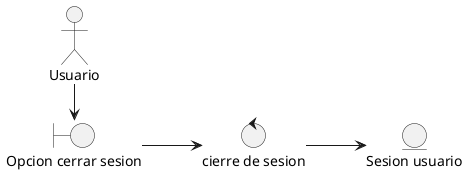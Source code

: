@startuml DisciplinaDeAnalisisDiagramaDeClaseCerrarSesion
left to right direction

actor "Usuario" as usuario

entity "Sesion usuario" as sesionUsuario

boundary "Opcion cerrar sesion" as vistaCerrarSesion

control "cierre de sesion" as ctrlGestorSesion

usuario -> vistaCerrarSesion
vistaCerrarSesion --> ctrlGestorSesion
ctrlGestorSesion --> sesionUsuario

@enduml